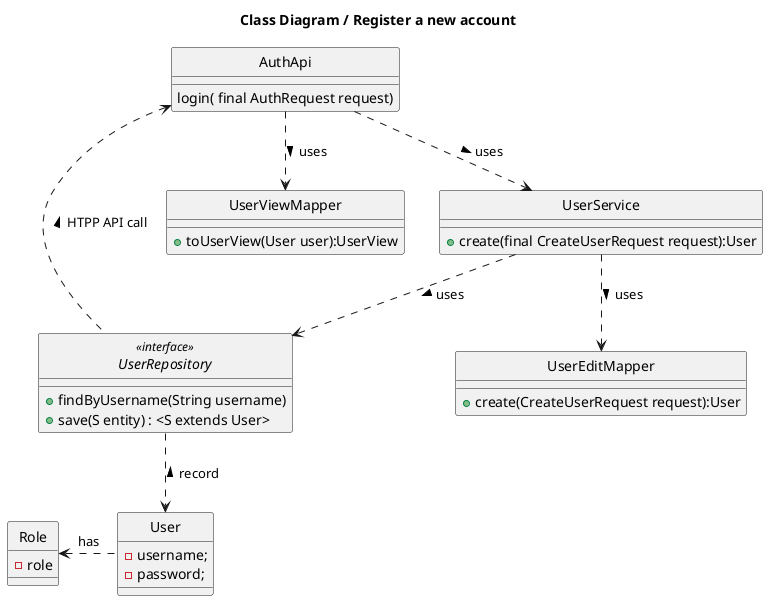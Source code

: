 @startuml
'https://plantuml.com/class-diagram
hide circle
class UserRepository <<interface>>

title Class Diagram / Register a new account



class User{
  - username;
   -password;
}

class Role{
-role
}
class UserViewMapper{
    +toUserView(User user):UserView
}
class AuthApi{
  login( final AuthRequest request)
    }
class UserService{
 +create(final CreateUserRequest request):User


}
class UserEditMapper{
    +create(CreateUserRequest request):User
}

interface UserRepository
{
+findByUsername(String username)
+save(S entity) : <S extends User>
}



User..left>Role:has
AuthApi ..> UserService: uses >
UserService ..> UserRepository: uses >
UserRepository ..> User: < record
UserRepository ..left>AuthApi: HTPP API call >
UserService ..> UserEditMapper: uses >
AuthApi..>UserViewMapper: uses >
@enduml